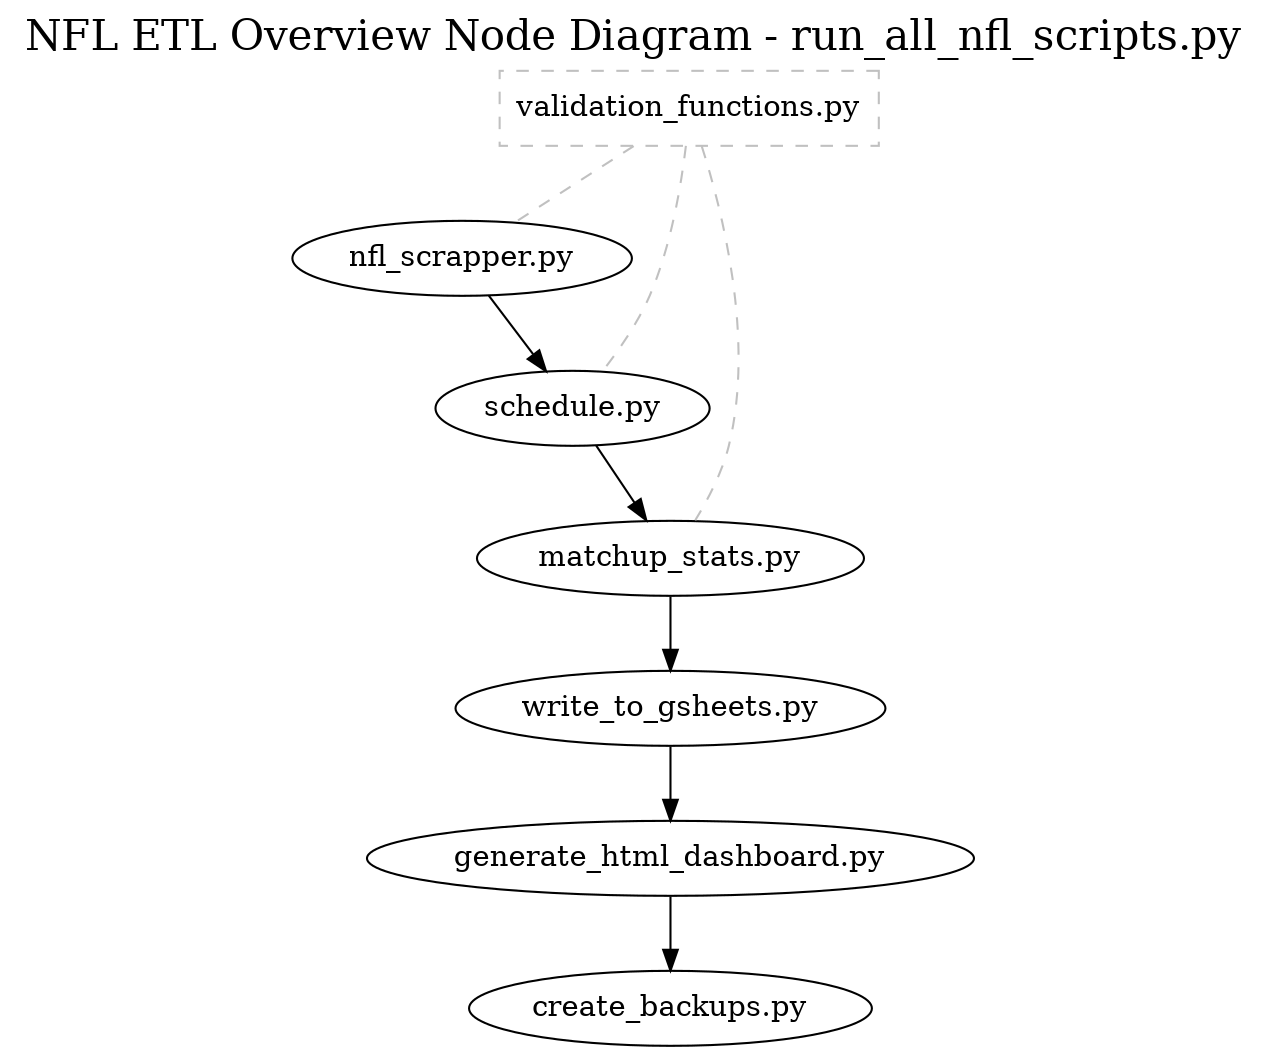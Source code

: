 digraph G {
    label="NFL ETL Overview Node Diagram - run_all_nfl_scripts.py";  // Title for the diagram
    labelloc="t";  // Position the label at the top
    fontsize=20;  // Font size for the title

    // Node definition and edges
    "nfl_scrapper.py" -> "schedule.py";
    "schedule.py" -> "matchup_stats.py";
    "matchup_stats.py" -> "write_to_gsheets.py";
    "write_to_gsheets.py" -> "generate_html_dashboard.py";
    "generate_html_dashboard.py" -> "create_backups.py";

    // Adding validation_functions.py as an auxiliary node, excluding generate_html_dashboard.py
    "validation_functions.py" [shape=box, style=dashed, color=grey];
    "validation_functions.py" -> "nfl_scrapper.py" [arrowhead=none, style=dashed, color=grey];
    "validation_functions.py" -> "schedule.py" [arrowhead=none, style=dashed, color=grey];
    "validation_functions.py" -> "matchup_stats.py" [arrowhead=none, style=dashed, color=grey];
}

